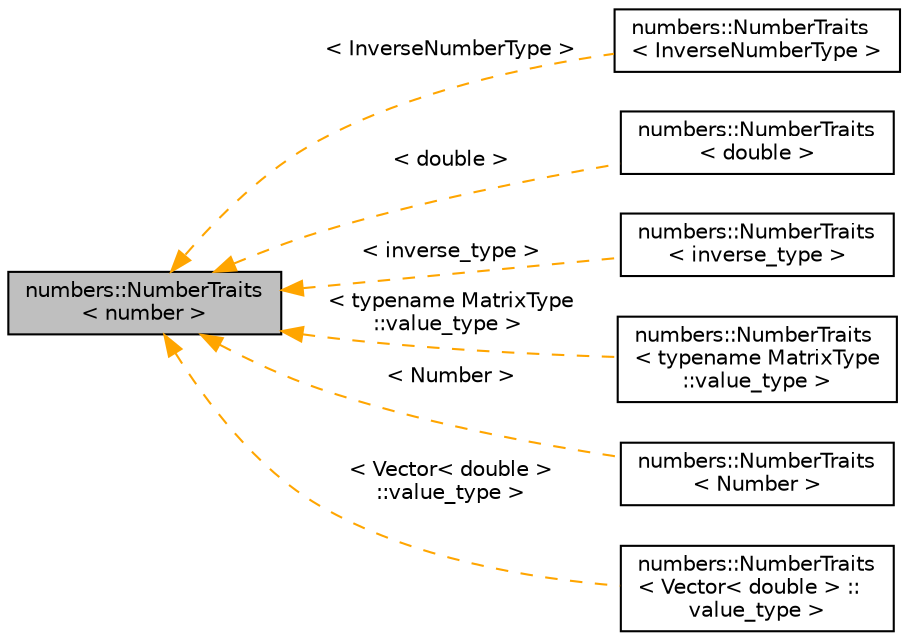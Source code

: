 digraph "numbers::NumberTraits&lt; number &gt;"
{
 // LATEX_PDF_SIZE
  edge [fontname="Helvetica",fontsize="10",labelfontname="Helvetica",labelfontsize="10"];
  node [fontname="Helvetica",fontsize="10",shape=record];
  rankdir="LR";
  Node1 [label="numbers::NumberTraits\l\< number \>",height=0.2,width=0.4,color="black", fillcolor="grey75", style="filled", fontcolor="black",tooltip=" "];
  Node1 -> Node2 [dir="back",color="orange",fontsize="10",style="dashed",label=" \< InverseNumberType \>" ,fontname="Helvetica"];
  Node2 [label="numbers::NumberTraits\l\< InverseNumberType \>",height=0.2,width=0.4,color="black", fillcolor="white", style="filled",URL="$structnumbers_1_1NumberTraits.html",tooltip=" "];
  Node1 -> Node3 [dir="back",color="orange",fontsize="10",style="dashed",label=" \< double \>" ,fontname="Helvetica"];
  Node3 [label="numbers::NumberTraits\l\< double \>",height=0.2,width=0.4,color="black", fillcolor="white", style="filled",URL="$structnumbers_1_1NumberTraits.html",tooltip=" "];
  Node1 -> Node4 [dir="back",color="orange",fontsize="10",style="dashed",label=" \< inverse_type \>" ,fontname="Helvetica"];
  Node4 [label="numbers::NumberTraits\l\< inverse_type \>",height=0.2,width=0.4,color="black", fillcolor="white", style="filled",URL="$structnumbers_1_1NumberTraits.html",tooltip=" "];
  Node1 -> Node5 [dir="back",color="orange",fontsize="10",style="dashed",label=" \< typename MatrixType\l::value_type \>" ,fontname="Helvetica"];
  Node5 [label="numbers::NumberTraits\l\< typename MatrixType\l::value_type \>",height=0.2,width=0.4,color="black", fillcolor="white", style="filled",URL="$structnumbers_1_1NumberTraits.html",tooltip=" "];
  Node1 -> Node6 [dir="back",color="orange",fontsize="10",style="dashed",label=" \< Number \>" ,fontname="Helvetica"];
  Node6 [label="numbers::NumberTraits\l\< Number \>",height=0.2,width=0.4,color="black", fillcolor="white", style="filled",URL="$structnumbers_1_1NumberTraits.html",tooltip=" "];
  Node1 -> Node7 [dir="back",color="orange",fontsize="10",style="dashed",label=" \< Vector\< double \>\l ::value_type \>" ,fontname="Helvetica"];
  Node7 [label="numbers::NumberTraits\l\< Vector\< double \> ::\lvalue_type \>",height=0.2,width=0.4,color="black", fillcolor="white", style="filled",URL="$structnumbers_1_1NumberTraits.html",tooltip=" "];
}
